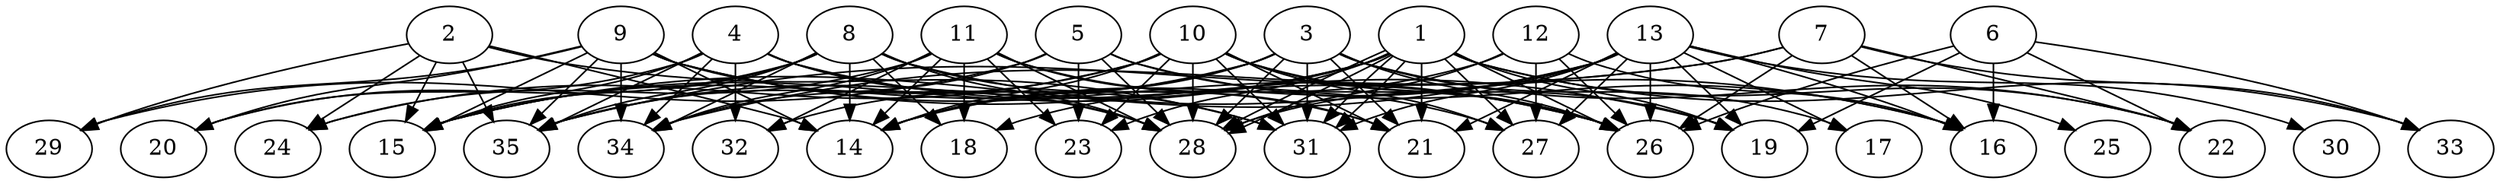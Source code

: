 // DAG automatically generated by daggen at Thu Oct  3 14:05:37 2019
// ./daggen --dot -n 35 --ccr 0.3 --fat 0.9 --regular 0.5 --density 0.9 --mindata 5242880 --maxdata 52428800 
digraph G {
  1 [size="146261333", alpha="0.08", expect_size="43878400"] 
  1 -> 14 [size ="43878400"]
  1 -> 15 [size ="43878400"]
  1 -> 19 [size ="43878400"]
  1 -> 21 [size ="43878400"]
  1 -> 22 [size ="43878400"]
  1 -> 23 [size ="43878400"]
  1 -> 26 [size ="43878400"]
  1 -> 27 [size ="43878400"]
  1 -> 28 [size ="43878400"]
  1 -> 28 [size ="43878400"]
  1 -> 31 [size ="43878400"]
  1 -> 31 [size ="43878400"]
  1 -> 33 [size ="43878400"]
  1 -> 35 [size ="43878400"]
  2 [size="47851520", alpha="0.01", expect_size="14355456"] 
  2 -> 14 [size ="14355456"]
  2 -> 15 [size ="14355456"]
  2 -> 24 [size ="14355456"]
  2 -> 29 [size ="14355456"]
  2 -> 31 [size ="14355456"]
  2 -> 35 [size ="14355456"]
  3 [size="43834027", alpha="0.09", expect_size="13150208"] 
  3 -> 14 [size ="13150208"]
  3 -> 15 [size ="13150208"]
  3 -> 17 [size ="13150208"]
  3 -> 21 [size ="13150208"]
  3 -> 22 [size ="13150208"]
  3 -> 26 [size ="13150208"]
  3 -> 28 [size ="13150208"]
  3 -> 31 [size ="13150208"]
  3 -> 32 [size ="13150208"]
  4 [size="160890880", alpha="0.10", expect_size="48267264"] 
  4 -> 15 [size ="48267264"]
  4 -> 20 [size ="48267264"]
  4 -> 26 [size ="48267264"]
  4 -> 28 [size ="48267264"]
  4 -> 31 [size ="48267264"]
  4 -> 32 [size ="48267264"]
  4 -> 34 [size ="48267264"]
  4 -> 35 [size ="48267264"]
  5 [size="105420800", alpha="0.13", expect_size="31626240"] 
  5 -> 16 [size ="31626240"]
  5 -> 23 [size ="31626240"]
  5 -> 26 [size ="31626240"]
  5 -> 28 [size ="31626240"]
  5 -> 29 [size ="31626240"]
  5 -> 34 [size ="31626240"]
  6 [size="135311360", alpha="0.20", expect_size="40593408"] 
  6 -> 16 [size ="40593408"]
  6 -> 19 [size ="40593408"]
  6 -> 22 [size ="40593408"]
  6 -> 26 [size ="40593408"]
  6 -> 33 [size ="40593408"]
  7 [size="76738560", alpha="0.07", expect_size="23021568"] 
  7 -> 16 [size ="23021568"]
  7 -> 22 [size ="23021568"]
  7 -> 26 [size ="23021568"]
  7 -> 33 [size ="23021568"]
  7 -> 34 [size ="23021568"]
  7 -> 35 [size ="23021568"]
  8 [size="29433173", alpha="0.01", expect_size="8829952"] 
  8 -> 14 [size ="8829952"]
  8 -> 15 [size ="8829952"]
  8 -> 16 [size ="8829952"]
  8 -> 18 [size ="8829952"]
  8 -> 20 [size ="8829952"]
  8 -> 21 [size ="8829952"]
  8 -> 28 [size ="8829952"]
  8 -> 34 [size ="8829952"]
  8 -> 35 [size ="8829952"]
  9 [size="114336427", alpha="0.12", expect_size="34300928"] 
  9 -> 14 [size ="34300928"]
  9 -> 15 [size ="34300928"]
  9 -> 19 [size ="34300928"]
  9 -> 20 [size ="34300928"]
  9 -> 26 [size ="34300928"]
  9 -> 28 [size ="34300928"]
  9 -> 29 [size ="34300928"]
  9 -> 34 [size ="34300928"]
  9 -> 35 [size ="34300928"]
  10 [size="32631467", alpha="0.14", expect_size="9789440"] 
  10 -> 14 [size ="9789440"]
  10 -> 19 [size ="9789440"]
  10 -> 21 [size ="9789440"]
  10 -> 23 [size ="9789440"]
  10 -> 24 [size ="9789440"]
  10 -> 26 [size ="9789440"]
  10 -> 27 [size ="9789440"]
  10 -> 28 [size ="9789440"]
  10 -> 31 [size ="9789440"]
  10 -> 35 [size ="9789440"]
  11 [size="108997973", alpha="0.14", expect_size="32699392"] 
  11 -> 14 [size ="32699392"]
  11 -> 18 [size ="32699392"]
  11 -> 21 [size ="32699392"]
  11 -> 23 [size ="32699392"]
  11 -> 24 [size ="32699392"]
  11 -> 27 [size ="32699392"]
  11 -> 28 [size ="32699392"]
  11 -> 32 [size ="32699392"]
  11 -> 34 [size ="32699392"]
  12 [size="17995093", alpha="0.15", expect_size="5398528"] 
  12 -> 16 [size ="5398528"]
  12 -> 18 [size ="5398528"]
  12 -> 26 [size ="5398528"]
  12 -> 27 [size ="5398528"]
  12 -> 28 [size ="5398528"]
  13 [size="25685333", alpha="0.15", expect_size="7705600"] 
  13 -> 14 [size ="7705600"]
  13 -> 15 [size ="7705600"]
  13 -> 16 [size ="7705600"]
  13 -> 17 [size ="7705600"]
  13 -> 19 [size ="7705600"]
  13 -> 21 [size ="7705600"]
  13 -> 25 [size ="7705600"]
  13 -> 26 [size ="7705600"]
  13 -> 27 [size ="7705600"]
  13 -> 28 [size ="7705600"]
  13 -> 30 [size ="7705600"]
  13 -> 31 [size ="7705600"]
  14 [size="92617387", alpha="0.20", expect_size="27785216"] 
  15 [size="169888427", alpha="0.15", expect_size="50966528"] 
  16 [size="113090560", alpha="0.07", expect_size="33927168"] 
  17 [size="111660373", alpha="0.04", expect_size="33498112"] 
  18 [size="165372587", alpha="0.11", expect_size="49611776"] 
  19 [size="171724800", alpha="0.07", expect_size="51517440"] 
  20 [size="112325973", alpha="0.09", expect_size="33697792"] 
  21 [size="62907733", alpha="0.07", expect_size="18872320"] 
  22 [size="169489067", alpha="0.09", expect_size="50846720"] 
  23 [size="131034453", alpha="0.15", expect_size="39310336"] 
  24 [size="93986133", alpha="0.19", expect_size="28195840"] 
  25 [size="92098560", alpha="0.14", expect_size="27629568"] 
  26 [size="56371200", alpha="0.04", expect_size="16911360"] 
  27 [size="108687360", alpha="0.02", expect_size="32606208"] 
  28 [size="139656533", alpha="0.01", expect_size="41896960"] 
  29 [size="68604587", alpha="0.13", expect_size="20581376"] 
  30 [size="120309760", alpha="0.06", expect_size="36092928"] 
  31 [size="31214933", alpha="0.11", expect_size="9364480"] 
  32 [size="87391573", alpha="0.16", expect_size="26217472"] 
  33 [size="161931947", alpha="0.02", expect_size="48579584"] 
  34 [size="123904000", alpha="0.18", expect_size="37171200"] 
  35 [size="116725760", alpha="0.13", expect_size="35017728"] 
}
